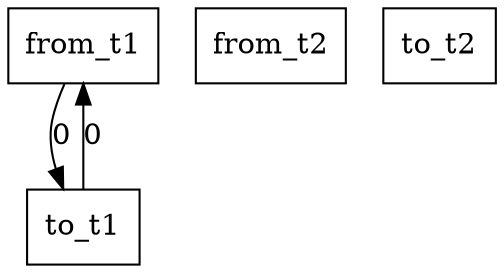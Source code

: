 digraph {
    graph [rankdir=TB
          ,bgcolor=transparent];
    node [shape=box
         ,fillcolor=white
         ,style=filled];
    0 [label=<from_t1>];
    1 [label=<from_t2>];
    2 [label=<to_t1>];
    3 [label=<to_t2>];
    0 -> 2 [label=0];
    2 -> 0 [label=0];
}
